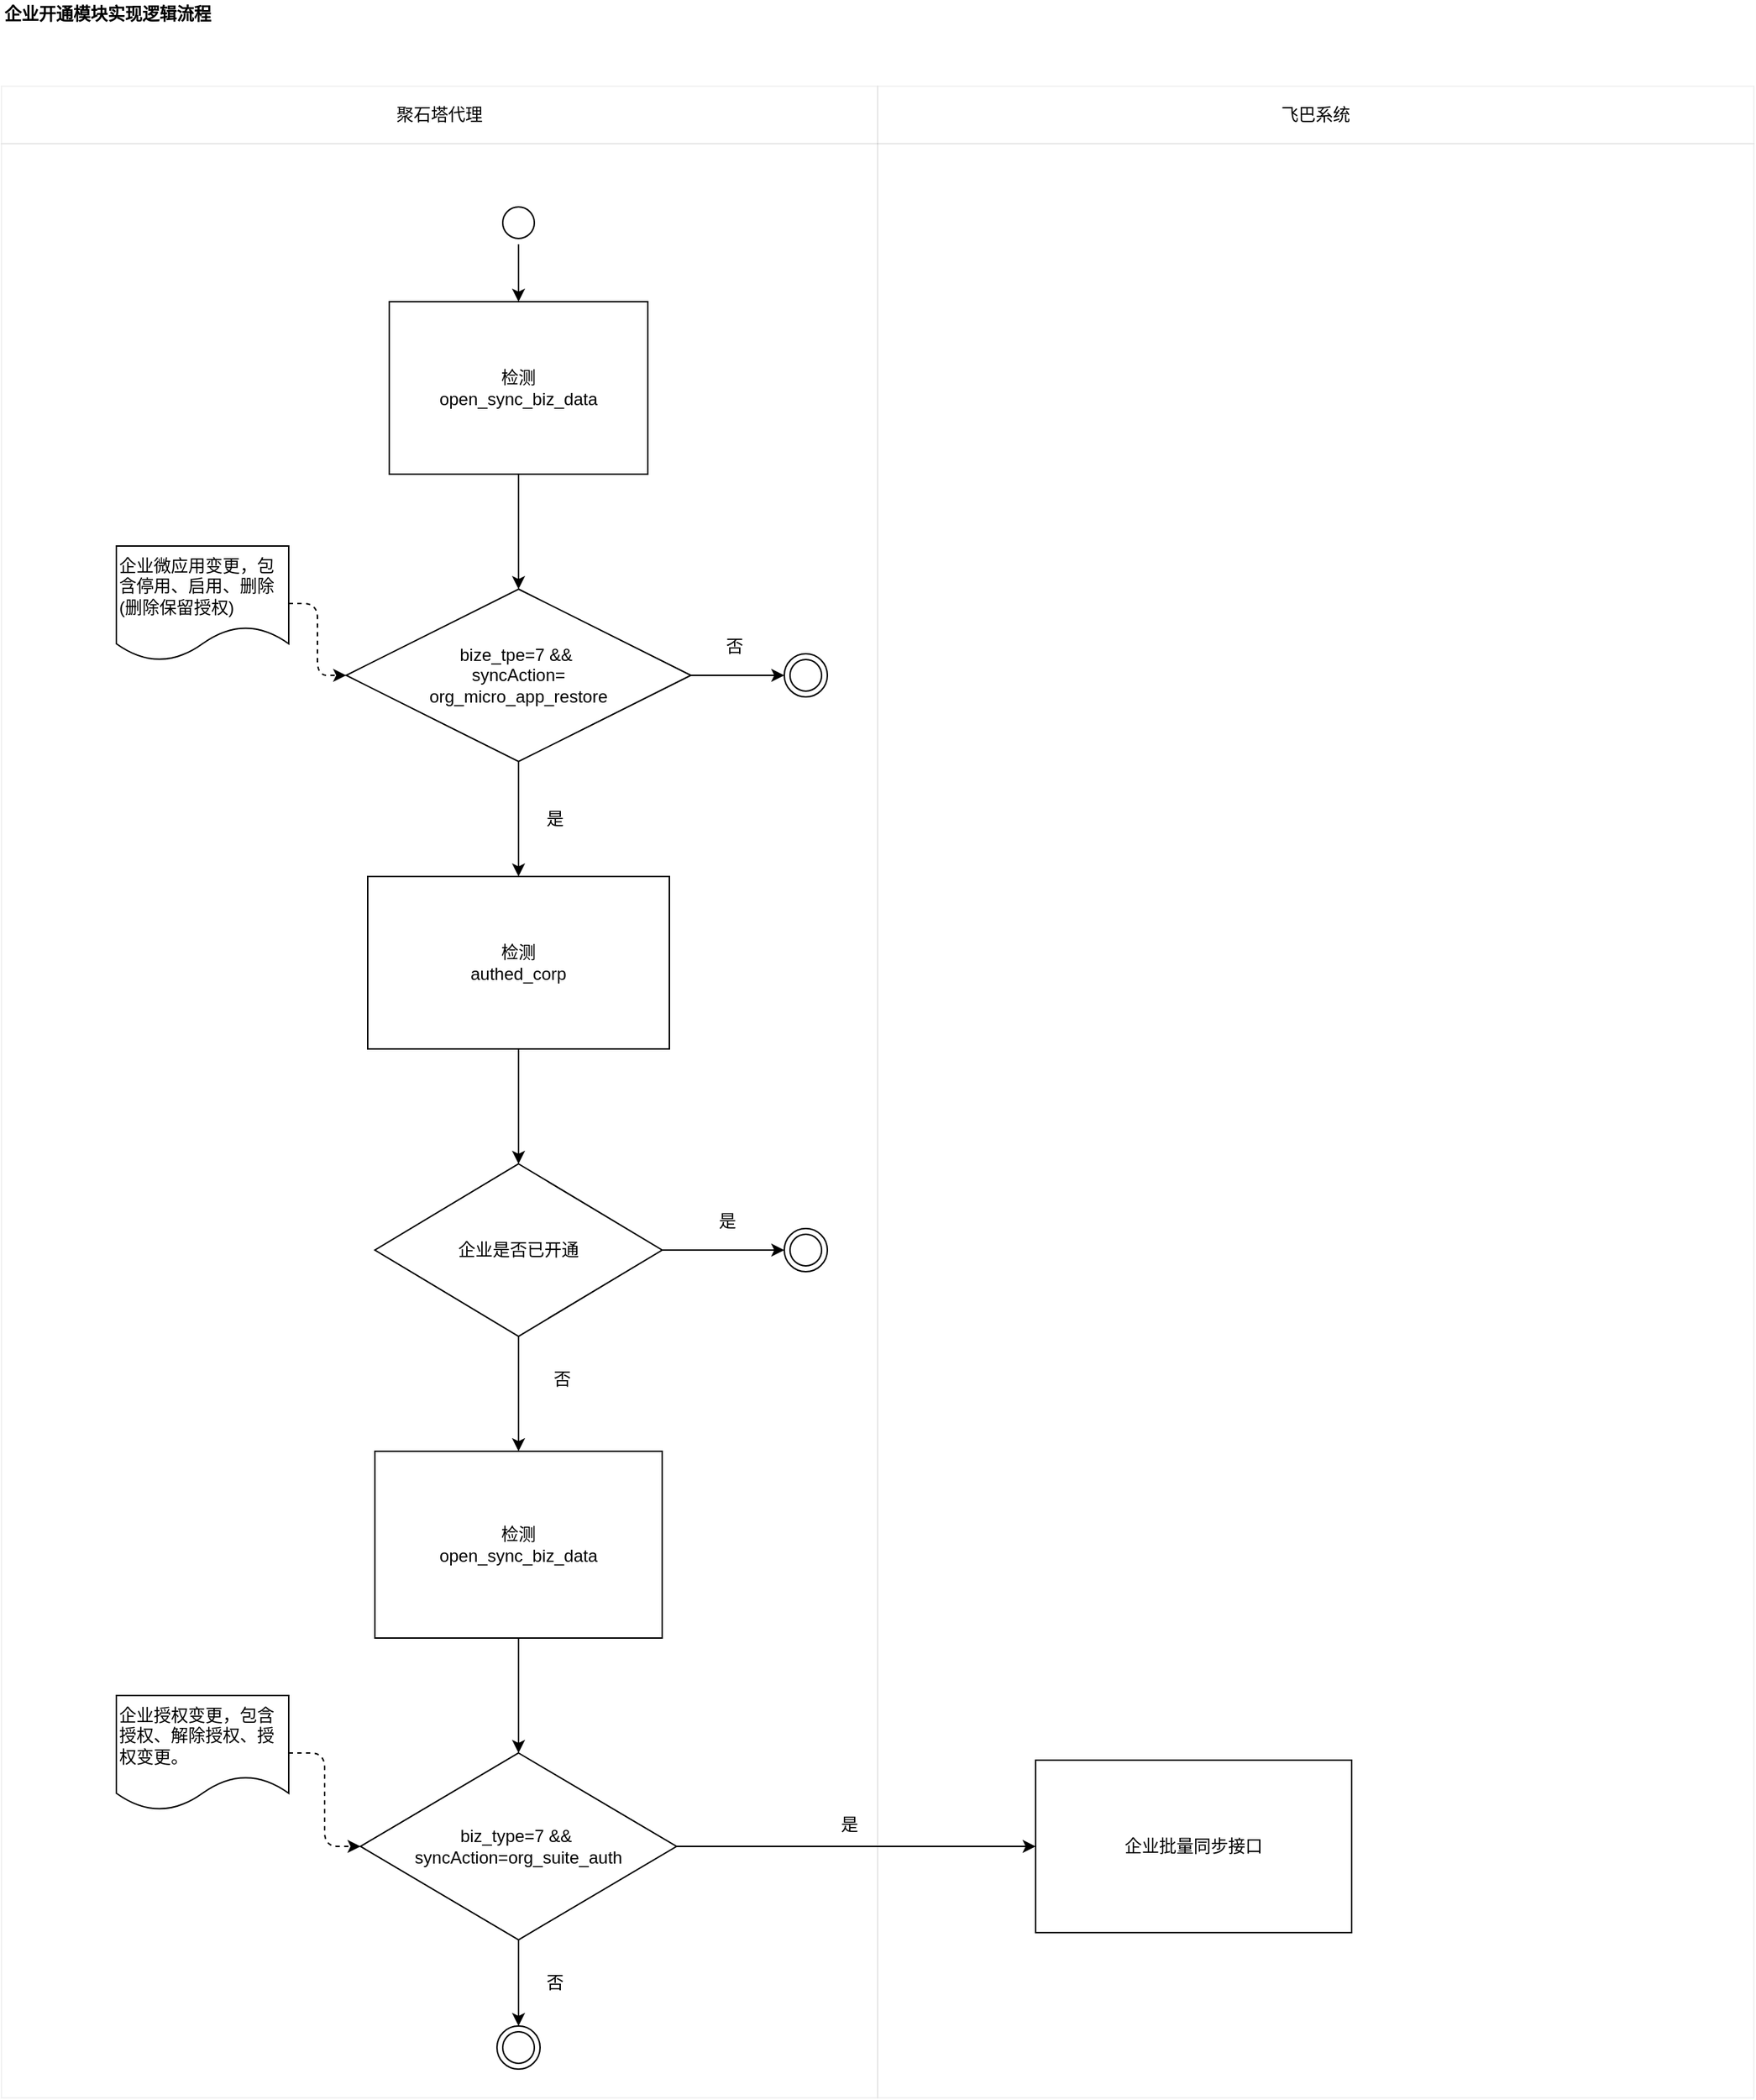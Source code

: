 <mxfile version="14.1.8" type="github" pages="2">
  <diagram name="ent_restore" id="cofH_-7600yR6mZ10CtR">
    <mxGraphModel dx="1422" dy="737" grid="1" gridSize="10" guides="1" tooltips="1" connect="1" arrows="1" fold="1" page="1" pageScale="1" pageWidth="1200" pageHeight="1920" math="0" shadow="0">
      <root>
        <mxCell id="gB4XOEN_suKJdvwulXyf-0" />
        <mxCell id="gB4XOEN_suKJdvwulXyf-1" parent="gB4XOEN_suKJdvwulXyf-0" />
        <mxCell id="rns0QHTkYcx_ujNHM9nU-16" value="" style="whiteSpace=wrap;html=1;opacity=5;" parent="gB4XOEN_suKJdvwulXyf-1" vertex="1">
          <mxGeometry x="40" y="120" width="610" height="1360" as="geometry" />
        </mxCell>
        <mxCell id="rns0QHTkYcx_ujNHM9nU-17" value="" style="whiteSpace=wrap;html=1;opacity=5;" parent="gB4XOEN_suKJdvwulXyf-1" vertex="1">
          <mxGeometry x="650" y="120" width="610" height="1360" as="geometry" />
        </mxCell>
        <mxCell id="rns0QHTkYcx_ujNHM9nU-18" value="聚石塔代理" style="whiteSpace=wrap;html=1;opacity=5;" parent="gB4XOEN_suKJdvwulXyf-1" vertex="1">
          <mxGeometry x="40" y="80" width="610" height="40" as="geometry" />
        </mxCell>
        <mxCell id="rns0QHTkYcx_ujNHM9nU-19" value="飞巴系统" style="whiteSpace=wrap;html=1;opacity=5;" parent="gB4XOEN_suKJdvwulXyf-1" vertex="1">
          <mxGeometry x="650" y="80" width="610" height="40" as="geometry" />
        </mxCell>
        <mxCell id="gB4XOEN_suKJdvwulXyf-2" value="&lt;b&gt;企业开通模块实现逻辑流程&lt;/b&gt;" style="text;html=1;strokeColor=none;fillColor=none;align=left;verticalAlign=middle;whiteSpace=wrap;" parent="gB4XOEN_suKJdvwulXyf-1" vertex="1">
          <mxGeometry x="40" y="20" width="200" height="20" as="geometry" />
        </mxCell>
        <mxCell id="gB4XOEN_suKJdvwulXyf-42" value="" style="edgeStyle=orthogonalEdgeStyle;orthogonalLoop=1;jettySize=auto;html=1;" parent="gB4XOEN_suKJdvwulXyf-1" source="gB4XOEN_suKJdvwulXyf-38" target="gB4XOEN_suKJdvwulXyf-41" edge="1">
          <mxGeometry relative="1" as="geometry" />
        </mxCell>
        <mxCell id="gB4XOEN_suKJdvwulXyf-38" value="检测&lt;br&gt;open_sync_biz_data" style="whiteSpace=wrap;html=1;" parent="gB4XOEN_suKJdvwulXyf-1" vertex="1">
          <mxGeometry x="310" y="230" width="180" height="120" as="geometry" />
        </mxCell>
        <mxCell id="gB4XOEN_suKJdvwulXyf-66" value="" style="edgeStyle=orthogonalEdgeStyle;orthogonalLoop=1;jettySize=auto;html=1;" parent="gB4XOEN_suKJdvwulXyf-1" source="gB4XOEN_suKJdvwulXyf-41" target="gB4XOEN_suKJdvwulXyf-65" edge="1">
          <mxGeometry relative="1" as="geometry" />
        </mxCell>
        <mxCell id="rns0QHTkYcx_ujNHM9nU-5" value="" style="edgeStyle=orthogonalEdgeStyle;orthogonalLoop=1;jettySize=auto;html=1;" parent="gB4XOEN_suKJdvwulXyf-1" source="gB4XOEN_suKJdvwulXyf-41" target="rns0QHTkYcx_ujNHM9nU-4" edge="1">
          <mxGeometry relative="1" as="geometry" />
        </mxCell>
        <mxCell id="gB4XOEN_suKJdvwulXyf-41" value="&lt;span&gt;bize_tpe=7&amp;nbsp;&lt;/span&gt;&lt;span&gt;&amp;amp;&amp;amp;&amp;nbsp;&lt;/span&gt;&lt;br&gt;&lt;span&gt;syncAction=&lt;br&gt;&lt;/span&gt;&lt;span&gt;org_micro_app_restore&lt;/span&gt;" style="rhombus;whiteSpace=wrap;html=1;align=center;" parent="gB4XOEN_suKJdvwulXyf-1" vertex="1">
          <mxGeometry x="280" y="430" width="240" height="120" as="geometry" />
        </mxCell>
        <mxCell id="gB4XOEN_suKJdvwulXyf-58" value="" style="edgeStyle=orthogonalEdgeStyle;orthogonalLoop=1;jettySize=auto;html=1;" parent="gB4XOEN_suKJdvwulXyf-1" source="gB4XOEN_suKJdvwulXyf-51" target="gB4XOEN_suKJdvwulXyf-57" edge="1">
          <mxGeometry relative="1" as="geometry" />
        </mxCell>
        <mxCell id="gB4XOEN_suKJdvwulXyf-51" value="检测&lt;br&gt;open_sync_biz_data" style="whiteSpace=wrap;html=1;" parent="gB4XOEN_suKJdvwulXyf-1" vertex="1">
          <mxGeometry x="300" y="1030" width="200" height="130" as="geometry" />
        </mxCell>
        <mxCell id="rns0QHTkYcx_ujNHM9nU-11" value="" style="edgeStyle=orthogonalEdgeStyle;orthogonalLoop=1;jettySize=auto;html=1;" parent="gB4XOEN_suKJdvwulXyf-1" source="gB4XOEN_suKJdvwulXyf-57" target="rns0QHTkYcx_ujNHM9nU-10" edge="1">
          <mxGeometry relative="1" as="geometry" />
        </mxCell>
        <mxCell id="rns0QHTkYcx_ujNHM9nU-13" value="" style="edgeStyle=orthogonalEdgeStyle;orthogonalLoop=1;jettySize=auto;html=1;" parent="gB4XOEN_suKJdvwulXyf-1" source="gB4XOEN_suKJdvwulXyf-57" target="rns0QHTkYcx_ujNHM9nU-12" edge="1">
          <mxGeometry relative="1" as="geometry" />
        </mxCell>
        <mxCell id="gB4XOEN_suKJdvwulXyf-57" value="&lt;div&gt;biz_type=7 &amp;amp;&amp;amp;&amp;nbsp;&lt;/div&gt;&lt;div&gt;syncAction=org_suite_auth&lt;/div&gt;" style="rhombus;whiteSpace=wrap;html=1;" parent="gB4XOEN_suKJdvwulXyf-1" vertex="1">
          <mxGeometry x="290" y="1240" width="220" height="130" as="geometry" />
        </mxCell>
        <mxCell id="gB4XOEN_suKJdvwulXyf-61" value="" style="edgeStyle=orthogonalEdgeStyle;orthogonalLoop=1;jettySize=auto;html=1;dashed=1;" parent="gB4XOEN_suKJdvwulXyf-1" source="gB4XOEN_suKJdvwulXyf-59" target="gB4XOEN_suKJdvwulXyf-41" edge="1">
          <mxGeometry relative="1" as="geometry" />
        </mxCell>
        <mxCell id="gB4XOEN_suKJdvwulXyf-59" value="&lt;span&gt;企业微应用变更，包含停用、&lt;/span&gt;&lt;span&gt;启用、删除(删除保留授权)&lt;/span&gt;" style="shape=document;whiteSpace=wrap;html=1;boundedLbl=1;align=left;" parent="gB4XOEN_suKJdvwulXyf-1" vertex="1">
          <mxGeometry x="120" y="400" width="120" height="80" as="geometry" />
        </mxCell>
        <mxCell id="gB4XOEN_suKJdvwulXyf-63" value="" style="edgeStyle=orthogonalEdgeStyle;orthogonalLoop=1;jettySize=auto;html=1;dashed=1;" parent="gB4XOEN_suKJdvwulXyf-1" source="gB4XOEN_suKJdvwulXyf-62" target="gB4XOEN_suKJdvwulXyf-57" edge="1">
          <mxGeometry relative="1" as="geometry" />
        </mxCell>
        <mxCell id="gB4XOEN_suKJdvwulXyf-62" value="&lt;span&gt;企业授权变更，包含授权、解除授权、授权变更。&lt;/span&gt;" style="shape=document;whiteSpace=wrap;html=1;boundedLbl=1;align=left;" parent="gB4XOEN_suKJdvwulXyf-1" vertex="1">
          <mxGeometry x="120" y="1200" width="120" height="80" as="geometry" />
        </mxCell>
        <mxCell id="gB4XOEN_suKJdvwulXyf-68" value="" style="edgeStyle=orthogonalEdgeStyle;orthogonalLoop=1;jettySize=auto;html=1;" parent="gB4XOEN_suKJdvwulXyf-1" source="gB4XOEN_suKJdvwulXyf-65" target="gB4XOEN_suKJdvwulXyf-67" edge="1">
          <mxGeometry relative="1" as="geometry" />
        </mxCell>
        <mxCell id="gB4XOEN_suKJdvwulXyf-65" value="&lt;span&gt;检测&lt;/span&gt;&lt;br&gt;&lt;span&gt;authed_corp&lt;/span&gt;" style="whiteSpace=wrap;html=1;" parent="gB4XOEN_suKJdvwulXyf-1" vertex="1">
          <mxGeometry x="295" y="630" width="210" height="120" as="geometry" />
        </mxCell>
        <mxCell id="gB4XOEN_suKJdvwulXyf-69" value="" style="edgeStyle=orthogonalEdgeStyle;orthogonalLoop=1;jettySize=auto;html=1;" parent="gB4XOEN_suKJdvwulXyf-1" source="gB4XOEN_suKJdvwulXyf-67" target="gB4XOEN_suKJdvwulXyf-51" edge="1">
          <mxGeometry relative="1" as="geometry" />
        </mxCell>
        <mxCell id="rns0QHTkYcx_ujNHM9nU-8" value="" style="edgeStyle=orthogonalEdgeStyle;orthogonalLoop=1;jettySize=auto;html=1;" parent="gB4XOEN_suKJdvwulXyf-1" source="gB4XOEN_suKJdvwulXyf-67" target="rns0QHTkYcx_ujNHM9nU-7" edge="1">
          <mxGeometry relative="1" as="geometry" />
        </mxCell>
        <mxCell id="gB4XOEN_suKJdvwulXyf-67" value="&lt;span&gt;企业是否已开通&lt;/span&gt;" style="rhombus;whiteSpace=wrap;html=1;" parent="gB4XOEN_suKJdvwulXyf-1" vertex="1">
          <mxGeometry x="300" y="830" width="200" height="120" as="geometry" />
        </mxCell>
        <mxCell id="rns0QHTkYcx_ujNHM9nU-0" value="是" style="text;html=1;align=center;verticalAlign=middle;resizable=0;points=[];autosize=1;" parent="gB4XOEN_suKJdvwulXyf-1" vertex="1">
          <mxGeometry x="410" y="580" width="30" height="20" as="geometry" />
        </mxCell>
        <mxCell id="rns0QHTkYcx_ujNHM9nU-1" value="否" style="text;html=1;align=center;verticalAlign=middle;resizable=0;points=[];autosize=1;" parent="gB4XOEN_suKJdvwulXyf-1" vertex="1">
          <mxGeometry x="415" y="970" width="30" height="20" as="geometry" />
        </mxCell>
        <mxCell id="rns0QHTkYcx_ujNHM9nU-15" value="" style="edgeStyle=orthogonalEdgeStyle;orthogonalLoop=1;jettySize=auto;html=1;" parent="gB4XOEN_suKJdvwulXyf-1" source="rns0QHTkYcx_ujNHM9nU-2" target="gB4XOEN_suKJdvwulXyf-38" edge="1">
          <mxGeometry relative="1" as="geometry" />
        </mxCell>
        <mxCell id="rns0QHTkYcx_ujNHM9nU-2" value="" style="ellipse;html=1;shape=startState;" parent="gB4XOEN_suKJdvwulXyf-1" vertex="1">
          <mxGeometry x="385" y="160" width="30" height="30" as="geometry" />
        </mxCell>
        <mxCell id="rns0QHTkYcx_ujNHM9nU-4" value="" style="ellipse;html=1;shape=endState;" parent="gB4XOEN_suKJdvwulXyf-1" vertex="1">
          <mxGeometry x="585" y="475" width="30" height="30" as="geometry" />
        </mxCell>
        <mxCell id="rns0QHTkYcx_ujNHM9nU-6" value="否" style="text;html=1;align=center;verticalAlign=middle;resizable=0;points=[];autosize=1;" parent="gB4XOEN_suKJdvwulXyf-1" vertex="1">
          <mxGeometry x="535" y="460" width="30" height="20" as="geometry" />
        </mxCell>
        <mxCell id="rns0QHTkYcx_ujNHM9nU-7" value="" style="ellipse;html=1;shape=endState;" parent="gB4XOEN_suKJdvwulXyf-1" vertex="1">
          <mxGeometry x="585" y="875" width="30" height="30" as="geometry" />
        </mxCell>
        <mxCell id="rns0QHTkYcx_ujNHM9nU-9" value="是" style="text;html=1;align=center;verticalAlign=middle;resizable=0;points=[];autosize=1;" parent="gB4XOEN_suKJdvwulXyf-1" vertex="1">
          <mxGeometry x="530" y="860" width="30" height="20" as="geometry" />
        </mxCell>
        <mxCell id="rns0QHTkYcx_ujNHM9nU-10" value="企业批量同步接口" style="whiteSpace=wrap;html=1;" parent="gB4XOEN_suKJdvwulXyf-1" vertex="1">
          <mxGeometry x="760" y="1245" width="220" height="120" as="geometry" />
        </mxCell>
        <mxCell id="rns0QHTkYcx_ujNHM9nU-12" value="" style="ellipse;html=1;shape=endState;" parent="gB4XOEN_suKJdvwulXyf-1" vertex="1">
          <mxGeometry x="385" y="1430" width="30" height="30" as="geometry" />
        </mxCell>
        <mxCell id="pIMiboLSMXcS5JoiqLVS-0" value="是" style="text;html=1;align=center;verticalAlign=middle;resizable=0;points=[];autosize=1;" vertex="1" parent="gB4XOEN_suKJdvwulXyf-1">
          <mxGeometry x="615" y="1280" width="30" height="20" as="geometry" />
        </mxCell>
        <mxCell id="pIMiboLSMXcS5JoiqLVS-1" value="否" style="text;html=1;align=center;verticalAlign=middle;resizable=0;points=[];autosize=1;" vertex="1" parent="gB4XOEN_suKJdvwulXyf-1">
          <mxGeometry x="410" y="1390" width="30" height="20" as="geometry" />
        </mxCell>
      </root>
    </mxGraphModel>
  </diagram>
  <diagram name="ent_update_info" id="OgpNx5q7r44D2RJsuej8">
    <mxGraphModel dx="1422" dy="737" grid="1" gridSize="10" guides="1" tooltips="1" connect="1" arrows="1" fold="1" page="1" pageScale="1" pageWidth="1200" pageHeight="1920" math="0" shadow="0">
      <root>
        <mxCell id="5Xlu8vo8vf71jUGPX3aY-0" />
        <mxCell id="5Xlu8vo8vf71jUGPX3aY-1" parent="5Xlu8vo8vf71jUGPX3aY-0" />
        <mxCell id="5Xlu8vo8vf71jUGPX3aY-2" value="&lt;b&gt;企业开通模块实现逻辑流程&lt;/b&gt;" style="text;html=1;strokeColor=none;fillColor=none;align=left;verticalAlign=middle;whiteSpace=wrap;rounded=0;" vertex="1" parent="5Xlu8vo8vf71jUGPX3aY-1">
          <mxGeometry x="40" y="20" width="200" height="20" as="geometry" />
        </mxCell>
        <mxCell id="5Xlu8vo8vf71jUGPX3aY-3" value="" style="edgeStyle=orthogonalEdgeStyle;curved=1;rounded=1;sketch=0;orthogonalLoop=1;jettySize=auto;html=1;" edge="1" parent="5Xlu8vo8vf71jUGPX3aY-1" source="5Xlu8vo8vf71jUGPX3aY-4" target="5Xlu8vo8vf71jUGPX3aY-7">
          <mxGeometry relative="1" as="geometry" />
        </mxCell>
        <mxCell id="5Xlu8vo8vf71jUGPX3aY-4" value="检测&lt;br&gt;open_sync_biz_data" style="rounded=1;whiteSpace=wrap;html=1;sketch=0;" vertex="1" parent="5Xlu8vo8vf71jUGPX3aY-1">
          <mxGeometry x="310" y="230" width="180" height="120" as="geometry" />
        </mxCell>
        <mxCell id="5Xlu8vo8vf71jUGPX3aY-5" value="" style="edgeStyle=orthogonalEdgeStyle;curved=1;rounded=1;sketch=0;orthogonalLoop=1;jettySize=auto;html=1;" edge="1" parent="5Xlu8vo8vf71jUGPX3aY-1" source="5Xlu8vo8vf71jUGPX3aY-7" target="5Xlu8vo8vf71jUGPX3aY-18">
          <mxGeometry relative="1" as="geometry" />
        </mxCell>
        <mxCell id="5Xlu8vo8vf71jUGPX3aY-6" value="" style="edgeStyle=orthogonalEdgeStyle;curved=1;rounded=1;sketch=0;orthogonalLoop=1;jettySize=auto;html=1;" edge="1" parent="5Xlu8vo8vf71jUGPX3aY-1" source="5Xlu8vo8vf71jUGPX3aY-7" target="5Xlu8vo8vf71jUGPX3aY-26">
          <mxGeometry relative="1" as="geometry" />
        </mxCell>
        <mxCell id="5Xlu8vo8vf71jUGPX3aY-7" value="&lt;span&gt;bize_tpe=7&amp;nbsp;&lt;/span&gt;&lt;span&gt;&amp;amp;&amp;amp;&amp;nbsp;&lt;/span&gt;&lt;br&gt;&lt;span&gt;syncAction=&lt;br&gt;&lt;/span&gt;&lt;span&gt;org_micro_app_restore&lt;/span&gt;" style="rhombus;whiteSpace=wrap;html=1;rounded=1;sketch=0;align=center;" vertex="1" parent="5Xlu8vo8vf71jUGPX3aY-1">
          <mxGeometry x="280" y="430" width="240" height="120" as="geometry" />
        </mxCell>
        <mxCell id="5Xlu8vo8vf71jUGPX3aY-8" value="" style="edgeStyle=orthogonalEdgeStyle;curved=1;rounded=1;sketch=0;orthogonalLoop=1;jettySize=auto;html=1;" edge="1" parent="5Xlu8vo8vf71jUGPX3aY-1" source="5Xlu8vo8vf71jUGPX3aY-9" target="5Xlu8vo8vf71jUGPX3aY-12">
          <mxGeometry relative="1" as="geometry" />
        </mxCell>
        <mxCell id="5Xlu8vo8vf71jUGPX3aY-9" value="检测&lt;br&gt;open_sync_biz_data" style="whiteSpace=wrap;html=1;rounded=1;sketch=0;" vertex="1" parent="5Xlu8vo8vf71jUGPX3aY-1">
          <mxGeometry x="300" y="1030" width="200" height="130" as="geometry" />
        </mxCell>
        <mxCell id="5Xlu8vo8vf71jUGPX3aY-10" value="" style="edgeStyle=orthogonalEdgeStyle;curved=1;rounded=1;sketch=0;orthogonalLoop=1;jettySize=auto;html=1;" edge="1" parent="5Xlu8vo8vf71jUGPX3aY-1" source="5Xlu8vo8vf71jUGPX3aY-12" target="5Xlu8vo8vf71jUGPX3aY-30">
          <mxGeometry relative="1" as="geometry" />
        </mxCell>
        <mxCell id="5Xlu8vo8vf71jUGPX3aY-11" value="" style="edgeStyle=orthogonalEdgeStyle;curved=1;rounded=1;sketch=0;orthogonalLoop=1;jettySize=auto;html=1;" edge="1" parent="5Xlu8vo8vf71jUGPX3aY-1" source="5Xlu8vo8vf71jUGPX3aY-12" target="5Xlu8vo8vf71jUGPX3aY-31">
          <mxGeometry relative="1" as="geometry" />
        </mxCell>
        <mxCell id="5Xlu8vo8vf71jUGPX3aY-12" value="&lt;div&gt;biz_type=7 &amp;amp;&amp;amp;&amp;nbsp;&lt;/div&gt;&lt;div&gt;syncAction=org_suite_auth&lt;/div&gt;" style="rhombus;whiteSpace=wrap;html=1;rounded=1;sketch=0;" vertex="1" parent="5Xlu8vo8vf71jUGPX3aY-1">
          <mxGeometry x="290" y="1240" width="220" height="130" as="geometry" />
        </mxCell>
        <mxCell id="5Xlu8vo8vf71jUGPX3aY-13" value="" style="edgeStyle=orthogonalEdgeStyle;curved=1;rounded=1;sketch=0;orthogonalLoop=1;jettySize=auto;html=1;dashed=1;" edge="1" parent="5Xlu8vo8vf71jUGPX3aY-1" source="5Xlu8vo8vf71jUGPX3aY-14" target="5Xlu8vo8vf71jUGPX3aY-7">
          <mxGeometry relative="1" as="geometry" />
        </mxCell>
        <mxCell id="5Xlu8vo8vf71jUGPX3aY-14" value="&lt;span&gt;企业微应用变更，包含停用、&lt;/span&gt;&lt;span&gt;启用、删除(删除保留授权)&lt;/span&gt;" style="shape=document;whiteSpace=wrap;html=1;boundedLbl=1;rounded=0;sketch=0;align=left;" vertex="1" parent="5Xlu8vo8vf71jUGPX3aY-1">
          <mxGeometry x="120" y="400" width="120" height="80" as="geometry" />
        </mxCell>
        <mxCell id="5Xlu8vo8vf71jUGPX3aY-15" value="" style="edgeStyle=orthogonalEdgeStyle;curved=1;rounded=1;sketch=0;orthogonalLoop=1;jettySize=auto;html=1;dashed=1;" edge="1" parent="5Xlu8vo8vf71jUGPX3aY-1" source="5Xlu8vo8vf71jUGPX3aY-16" target="5Xlu8vo8vf71jUGPX3aY-12">
          <mxGeometry relative="1" as="geometry" />
        </mxCell>
        <mxCell id="5Xlu8vo8vf71jUGPX3aY-16" value="&lt;span&gt;企业授权变更，包含授权、解除授权、授权变更。&lt;/span&gt;" style="shape=document;whiteSpace=wrap;html=1;boundedLbl=1;rounded=0;sketch=0;align=left;" vertex="1" parent="5Xlu8vo8vf71jUGPX3aY-1">
          <mxGeometry x="120" y="1200" width="120" height="80" as="geometry" />
        </mxCell>
        <mxCell id="5Xlu8vo8vf71jUGPX3aY-17" value="" style="edgeStyle=orthogonalEdgeStyle;curved=1;rounded=1;sketch=0;orthogonalLoop=1;jettySize=auto;html=1;" edge="1" parent="5Xlu8vo8vf71jUGPX3aY-1" source="5Xlu8vo8vf71jUGPX3aY-18" target="5Xlu8vo8vf71jUGPX3aY-21">
          <mxGeometry relative="1" as="geometry" />
        </mxCell>
        <mxCell id="5Xlu8vo8vf71jUGPX3aY-18" value="&lt;span&gt;检测&lt;/span&gt;&lt;br&gt;&lt;span&gt;authed_corp&lt;/span&gt;" style="whiteSpace=wrap;html=1;rounded=1;sketch=0;" vertex="1" parent="5Xlu8vo8vf71jUGPX3aY-1">
          <mxGeometry x="295" y="630" width="210" height="120" as="geometry" />
        </mxCell>
        <mxCell id="5Xlu8vo8vf71jUGPX3aY-19" value="" style="edgeStyle=orthogonalEdgeStyle;curved=1;rounded=1;sketch=0;orthogonalLoop=1;jettySize=auto;html=1;" edge="1" parent="5Xlu8vo8vf71jUGPX3aY-1" source="5Xlu8vo8vf71jUGPX3aY-21" target="5Xlu8vo8vf71jUGPX3aY-9">
          <mxGeometry relative="1" as="geometry" />
        </mxCell>
        <mxCell id="5Xlu8vo8vf71jUGPX3aY-20" value="" style="edgeStyle=orthogonalEdgeStyle;curved=1;rounded=1;sketch=0;orthogonalLoop=1;jettySize=auto;html=1;" edge="1" parent="5Xlu8vo8vf71jUGPX3aY-1" source="5Xlu8vo8vf71jUGPX3aY-21" target="5Xlu8vo8vf71jUGPX3aY-28">
          <mxGeometry relative="1" as="geometry" />
        </mxCell>
        <mxCell id="5Xlu8vo8vf71jUGPX3aY-21" value="&lt;span&gt;企业是否已开通&lt;/span&gt;" style="rhombus;whiteSpace=wrap;html=1;rounded=1;sketch=0;" vertex="1" parent="5Xlu8vo8vf71jUGPX3aY-1">
          <mxGeometry x="300" y="830" width="200" height="120" as="geometry" />
        </mxCell>
        <mxCell id="5Xlu8vo8vf71jUGPX3aY-22" value="是" style="text;html=1;align=center;verticalAlign=middle;resizable=0;points=[];autosize=1;" vertex="1" parent="5Xlu8vo8vf71jUGPX3aY-1">
          <mxGeometry x="410" y="580" width="30" height="20" as="geometry" />
        </mxCell>
        <mxCell id="5Xlu8vo8vf71jUGPX3aY-23" value="否" style="text;html=1;align=center;verticalAlign=middle;resizable=0;points=[];autosize=1;" vertex="1" parent="5Xlu8vo8vf71jUGPX3aY-1">
          <mxGeometry x="415" y="970" width="30" height="20" as="geometry" />
        </mxCell>
        <mxCell id="5Xlu8vo8vf71jUGPX3aY-24" value="" style="edgeStyle=orthogonalEdgeStyle;curved=1;rounded=1;sketch=0;orthogonalLoop=1;jettySize=auto;html=1;strokeColor=#FF0000;" edge="1" parent="5Xlu8vo8vf71jUGPX3aY-1" source="5Xlu8vo8vf71jUGPX3aY-25" target="5Xlu8vo8vf71jUGPX3aY-4">
          <mxGeometry relative="1" as="geometry" />
        </mxCell>
        <mxCell id="5Xlu8vo8vf71jUGPX3aY-25" value="" style="ellipse;html=1;shape=startState;fillColor=#000000;strokeColor=#ff0000;rounded=0;sketch=0;" vertex="1" parent="5Xlu8vo8vf71jUGPX3aY-1">
          <mxGeometry x="385" y="160" width="30" height="30" as="geometry" />
        </mxCell>
        <mxCell id="5Xlu8vo8vf71jUGPX3aY-26" value="" style="ellipse;html=1;shape=endState;fillColor=#000000;strokeColor=#ff0000;rounded=0;sketch=0;" vertex="1" parent="5Xlu8vo8vf71jUGPX3aY-1">
          <mxGeometry x="585" y="475" width="30" height="30" as="geometry" />
        </mxCell>
        <mxCell id="5Xlu8vo8vf71jUGPX3aY-27" value="否" style="text;html=1;align=center;verticalAlign=middle;resizable=0;points=[];autosize=1;" vertex="1" parent="5Xlu8vo8vf71jUGPX3aY-1">
          <mxGeometry x="535" y="460" width="30" height="20" as="geometry" />
        </mxCell>
        <mxCell id="5Xlu8vo8vf71jUGPX3aY-28" value="" style="ellipse;html=1;shape=endState;fillColor=#000000;strokeColor=#ff0000;rounded=0;sketch=0;" vertex="1" parent="5Xlu8vo8vf71jUGPX3aY-1">
          <mxGeometry x="585" y="875" width="30" height="30" as="geometry" />
        </mxCell>
        <mxCell id="5Xlu8vo8vf71jUGPX3aY-29" value="是" style="text;html=1;align=center;verticalAlign=middle;resizable=0;points=[];autosize=1;" vertex="1" parent="5Xlu8vo8vf71jUGPX3aY-1">
          <mxGeometry x="530" y="860" width="30" height="20" as="geometry" />
        </mxCell>
        <mxCell id="5Xlu8vo8vf71jUGPX3aY-30" value="企业批量同步接口" style="whiteSpace=wrap;html=1;rounded=1;sketch=0;" vertex="1" parent="5Xlu8vo8vf71jUGPX3aY-1">
          <mxGeometry x="760" y="1245" width="220" height="120" as="geometry" />
        </mxCell>
        <mxCell id="5Xlu8vo8vf71jUGPX3aY-31" value="" style="ellipse;html=1;shape=endState;fillColor=#000000;strokeColor=#ff0000;rounded=0;sketch=0;" vertex="1" parent="5Xlu8vo8vf71jUGPX3aY-1">
          <mxGeometry x="385" y="1430" width="30" height="30" as="geometry" />
        </mxCell>
        <mxCell id="5Xlu8vo8vf71jUGPX3aY-32" value="" style="rounded=0;whiteSpace=wrap;html=1;sketch=0;opacity=5;" vertex="1" parent="5Xlu8vo8vf71jUGPX3aY-1">
          <mxGeometry x="40" y="120" width="610" height="1360" as="geometry" />
        </mxCell>
        <mxCell id="5Xlu8vo8vf71jUGPX3aY-33" value="" style="rounded=0;whiteSpace=wrap;html=1;sketch=0;opacity=5;" vertex="1" parent="5Xlu8vo8vf71jUGPX3aY-1">
          <mxGeometry x="650" y="120" width="610" height="1360" as="geometry" />
        </mxCell>
        <mxCell id="5Xlu8vo8vf71jUGPX3aY-34" value="聚石塔代理" style="rounded=0;whiteSpace=wrap;html=1;sketch=0;opacity=5;" vertex="1" parent="5Xlu8vo8vf71jUGPX3aY-1">
          <mxGeometry x="40" y="80" width="610" height="40" as="geometry" />
        </mxCell>
        <mxCell id="5Xlu8vo8vf71jUGPX3aY-35" value="飞巴系统" style="rounded=0;whiteSpace=wrap;html=1;sketch=0;opacity=5;" vertex="1" parent="5Xlu8vo8vf71jUGPX3aY-1">
          <mxGeometry x="650" y="80" width="610" height="40" as="geometry" />
        </mxCell>
      </root>
    </mxGraphModel>
  </diagram>
</mxfile>
